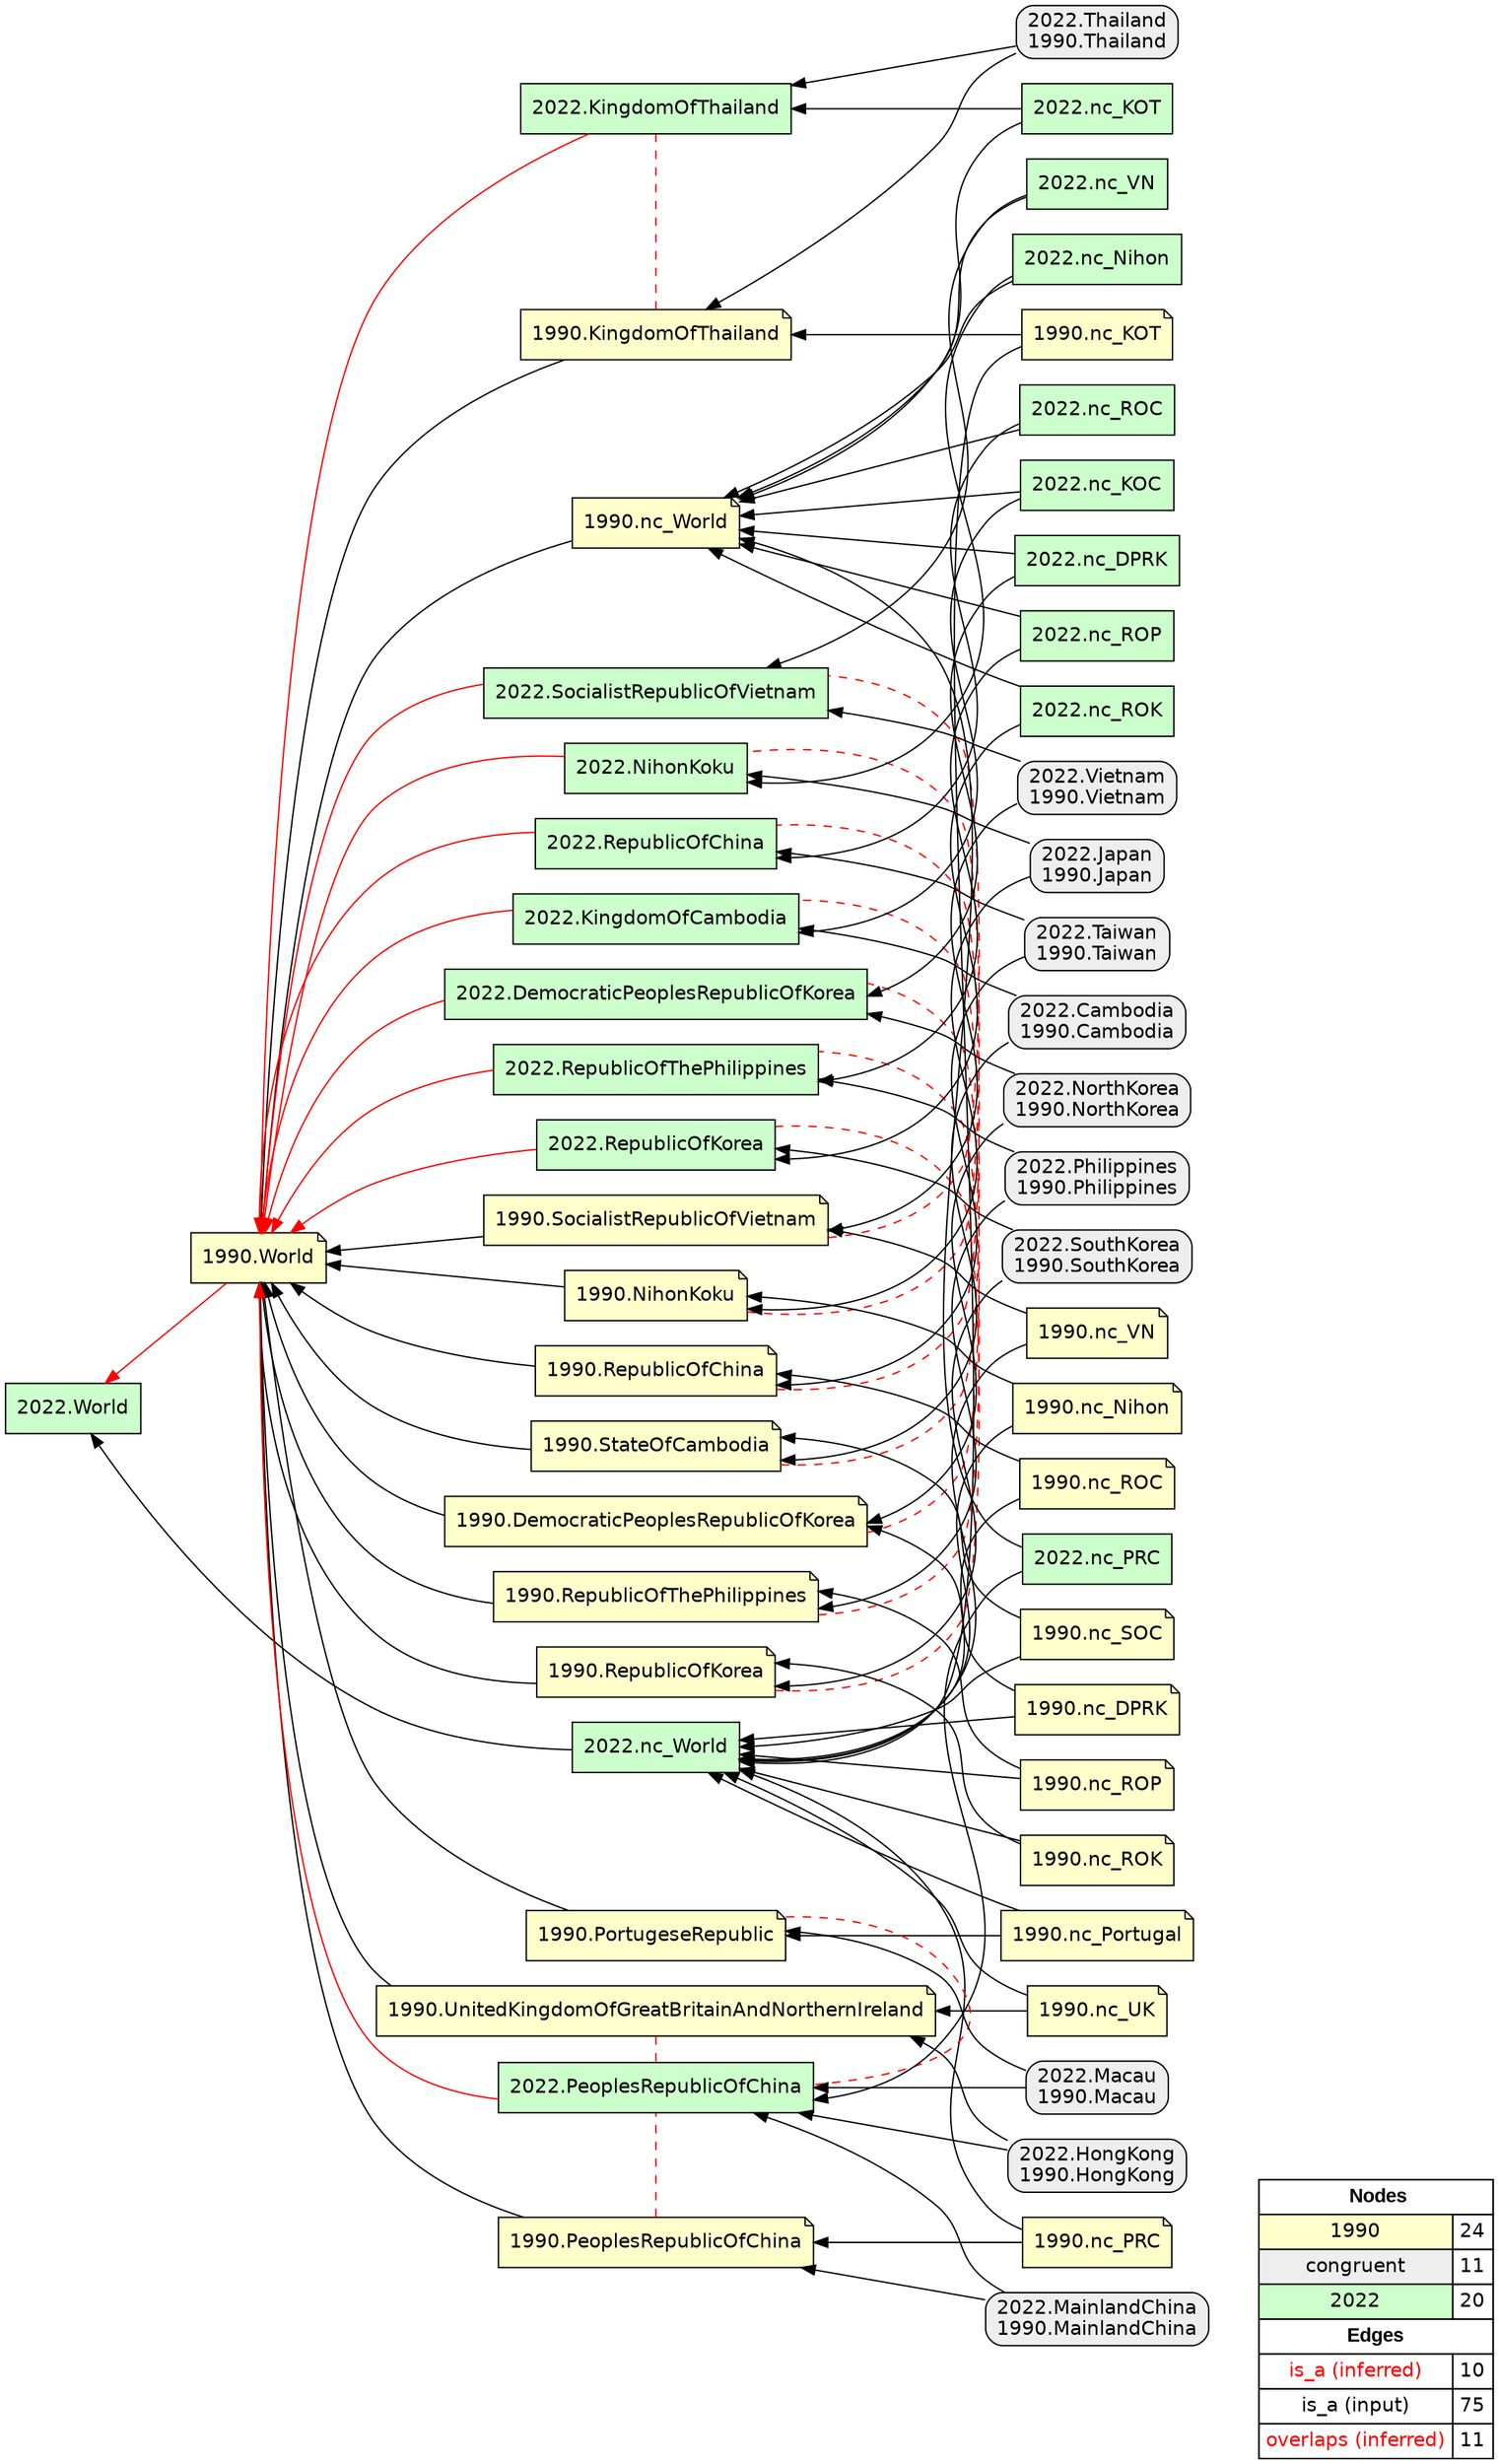 digraph{
rankdir=RL
node[shape=note style=filled fillcolor="#FFFFCC" fontname="helvetica"] 
"1990.DemocraticPeoplesRepublicOfKorea"
"1990.StateOfCambodia"
"1990.nc_KOT"
"1990.RepublicOfThePhilippines"
"1990.nc_Portugal"
"1990.UnitedKingdomOfGreatBritainAndNorthernIreland"
"1990.nc_VN"
"1990.RepublicOfKorea"
"1990.PeoplesRepublicOfChina"
"1990.NihonKoku"
"1990.nc_PRC"
"1990.nc_UK"
"1990.nc_ROC"
"1990.nc_ROK"
"1990.KingdomOfThailand"
"1990.nc_World"
"1990.World"
"1990.nc_ROP"
"1990.nc_DPRK"
"1990.RepublicOfChina"
"1990.SocialistRepublicOfVietnam"
"1990.nc_SOC"
"1990.nc_Nihon"
"1990.PortugeseRepublic"
node[shape=box style="filled,rounded" fillcolor="#EEEEEE" fontname="helvetica"] 
"2022.Japan\n1990.Japan"
"2022.MainlandChina\n1990.MainlandChina"
"2022.Macau\n1990.Macau"
"2022.SouthKorea\n1990.SouthKorea"
"2022.Thailand\n1990.Thailand"
"2022.NorthKorea\n1990.NorthKorea"
"2022.Cambodia\n1990.Cambodia"
"2022.Vietnam\n1990.Vietnam"
"2022.Philippines\n1990.Philippines"
"2022.Taiwan\n1990.Taiwan"
"2022.HongKong\n1990.HongKong"
node[shape=box style=filled fillcolor="#CCFFCC" fontname="helvetica"] 
"2022.nc_VN"
"2022.nc_World"
"2022.SocialistRepublicOfVietnam"
"2022.RepublicOfKorea"
"2022.DemocraticPeoplesRepublicOfKorea"
"2022.PeoplesRepublicOfChina"
"2022.RepublicOfChina"
"2022.RepublicOfThePhilippines"
"2022.nc_Nihon"
"2022.nc_DPRK"
"2022.NihonKoku"
"2022.World"
"2022.KingdomOfThailand"
"2022.nc_PRC"
"2022.nc_ROK"
"2022.nc_KOC"
"2022.nc_ROC"
"2022.nc_KOT"
"2022.nc_ROP"
"2022.KingdomOfCambodia"
edge[arrowhead=normal style=solid color="#FF0000" constraint=true penwidth=1]
"2022.NihonKoku" -> "1990.World"
"2022.PeoplesRepublicOfChina" -> "1990.World"
"2022.KingdomOfCambodia" -> "1990.World"
"1990.World" -> "2022.World"
"2022.DemocraticPeoplesRepublicOfKorea" -> "1990.World"
"2022.SocialistRepublicOfVietnam" -> "1990.World"
"2022.RepublicOfChina" -> "1990.World"
"2022.RepublicOfKorea" -> "1990.World"
"2022.RepublicOfThePhilippines" -> "1990.World"
"2022.KingdomOfThailand" -> "1990.World"
edge[arrowhead=normal style=solid color="#000000" constraint=true penwidth=1]
"2022.Japan\n1990.Japan" -> "1990.NihonKoku"
"2022.nc_ROC" -> "2022.RepublicOfChina"
"2022.nc_DPRK" -> "2022.DemocraticPeoplesRepublicOfKorea"
"1990.nc_ROC" -> "2022.nc_World"
"2022.nc_VN" -> "2022.SocialistRepublicOfVietnam"
"1990.SocialistRepublicOfVietnam" -> "1990.World"
"2022.nc_KOC" -> "1990.nc_World"
"1990.nc_DPRK" -> "1990.DemocraticPeoplesRepublicOfKorea"
"2022.SouthKorea\n1990.SouthKorea" -> "2022.RepublicOfKorea"
"1990.nc_KOT" -> "2022.nc_World"
"2022.Philippines\n1990.Philippines" -> "1990.RepublicOfThePhilippines"
"1990.nc_DPRK" -> "2022.nc_World"
"1990.nc_Portugal" -> "2022.nc_World"
"1990.UnitedKingdomOfGreatBritainAndNorthernIreland" -> "1990.World"
"1990.KingdomOfThailand" -> "1990.World"
"2022.nc_ROK" -> "2022.RepublicOfKorea"
"2022.nc_KOT" -> "1990.nc_World"
"1990.nc_World" -> "1990.World"
"2022.nc_Nihon" -> "2022.NihonKoku"
"2022.nc_DPRK" -> "1990.nc_World"
"2022.nc_KOT" -> "2022.KingdomOfThailand"
"2022.Taiwan\n1990.Taiwan" -> "2022.RepublicOfChina"
"2022.HongKong\n1990.HongKong" -> "1990.UnitedKingdomOfGreatBritainAndNorthernIreland"
"1990.PortugeseRepublic" -> "1990.World"
"1990.nc_VN" -> "1990.SocialistRepublicOfVietnam"
"2022.Cambodia\n1990.Cambodia" -> "2022.KingdomOfCambodia"
"1990.nc_SOC" -> "1990.StateOfCambodia"
"2022.HongKong\n1990.HongKong" -> "2022.PeoplesRepublicOfChina"
"2022.nc_ROK" -> "1990.nc_World"
"1990.DemocraticPeoplesRepublicOfKorea" -> "1990.World"
"1990.nc_UK" -> "1990.UnitedKingdomOfGreatBritainAndNorthernIreland"
"1990.nc_Portugal" -> "1990.PortugeseRepublic"
"2022.nc_Nihon" -> "1990.nc_World"
"2022.nc_VN" -> "1990.nc_World"
"2022.nc_ROP" -> "1990.nc_World"
"2022.NorthKorea\n1990.NorthKorea" -> "2022.DemocraticPeoplesRepublicOfKorea"
"1990.nc_ROC" -> "1990.RepublicOfChina"
"1990.nc_Nihon" -> "2022.nc_World"
"1990.StateOfCambodia" -> "1990.World"
"2022.nc_ROC" -> "1990.nc_World"
"2022.NorthKorea\n1990.NorthKorea" -> "1990.DemocraticPeoplesRepublicOfKorea"
"2022.Vietnam\n1990.Vietnam" -> "1990.SocialistRepublicOfVietnam"
"1990.RepublicOfThePhilippines" -> "1990.World"
"2022.Philippines\n1990.Philippines" -> "2022.RepublicOfThePhilippines"
"1990.PeoplesRepublicOfChina" -> "1990.World"
"1990.nc_ROP" -> "1990.RepublicOfThePhilippines"
"2022.nc_ROP" -> "2022.RepublicOfThePhilippines"
"1990.nc_VN" -> "2022.nc_World"
"2022.Macau\n1990.Macau" -> "1990.PortugeseRepublic"
"1990.nc_SOC" -> "2022.nc_World"
"1990.nc_ROK" -> "1990.RepublicOfKorea"
"2022.Cambodia\n1990.Cambodia" -> "1990.StateOfCambodia"
"2022.Thailand\n1990.Thailand" -> "1990.KingdomOfThailand"
"2022.nc_World" -> "2022.World"
"2022.Vietnam\n1990.Vietnam" -> "2022.SocialistRepublicOfVietnam"
"2022.MainlandChina\n1990.MainlandChina" -> "1990.PeoplesRepublicOfChina"
"1990.nc_ROP" -> "2022.nc_World"
"1990.NihonKoku" -> "1990.World"
"1990.nc_UK" -> "2022.nc_World"
"2022.Thailand\n1990.Thailand" -> "2022.KingdomOfThailand"
"2022.MainlandChina\n1990.MainlandChina" -> "2022.PeoplesRepublicOfChina"
"1990.RepublicOfKorea" -> "1990.World"
"2022.nc_PRC" -> "1990.nc_World"
"1990.nc_KOT" -> "1990.KingdomOfThailand"
"2022.Macau\n1990.Macau" -> "2022.PeoplesRepublicOfChina"
"2022.Japan\n1990.Japan" -> "2022.NihonKoku"
"1990.nc_PRC" -> "1990.PeoplesRepublicOfChina"
"1990.nc_Nihon" -> "1990.NihonKoku"
"1990.nc_ROK" -> "2022.nc_World"
"2022.nc_KOC" -> "2022.KingdomOfCambodia"
"1990.RepublicOfChina" -> "1990.World"
"2022.Taiwan\n1990.Taiwan" -> "1990.RepublicOfChina"
"2022.SouthKorea\n1990.SouthKorea" -> "1990.RepublicOfKorea"
"2022.nc_PRC" -> "2022.PeoplesRepublicOfChina"
"1990.nc_PRC" -> "2022.nc_World"
edge[arrowhead=normal style=dotted color="#000000" constraint=true penwidth=1]
edge[arrowhead=none style=dashed color="#FF0000" constraint=false penwidth=1]
"1990.NihonKoku" -> "2022.NihonKoku"
"1990.StateOfCambodia" -> "2022.KingdomOfCambodia"
"1990.PortugeseRepublic" -> "2022.PeoplesRepublicOfChina"
"1990.DemocraticPeoplesRepublicOfKorea" -> "2022.DemocraticPeoplesRepublicOfKorea"
"1990.RepublicOfChina" -> "2022.RepublicOfChina"
"1990.SocialistRepublicOfVietnam" -> "2022.SocialistRepublicOfVietnam"
"1990.PeoplesRepublicOfChina" -> "2022.PeoplesRepublicOfChina"
"1990.RepublicOfKorea" -> "2022.RepublicOfKorea"
"1990.KingdomOfThailand" -> "2022.KingdomOfThailand"
"1990.UnitedKingdomOfGreatBritainAndNorthernIreland" -> "2022.PeoplesRepublicOfChina"
"1990.RepublicOfThePhilippines" -> "2022.RepublicOfThePhilippines"
node[shape=box] 
{rank=source Legend [fillcolor= white margin=0 label=< 
 <TABLE BORDER="0" CELLBORDER="1" CELLSPACING="0" CELLPADDING="4"> 
<TR> <TD COLSPAN="2"><font face="Arial Black"> Nodes</font></TD> </TR> 
<TR> 
 <TD bgcolor="#FFFFCC" fontname="helvetica">1990</TD> 
 <TD>24</TD> 
 </TR> 
<TR> 
 <TD bgcolor="#EEEEEE" fontname="helvetica">congruent</TD> 
 <TD>11</TD> 
 </TR> 
<TR> 
 <TD bgcolor="#CCFFCC" fontname="helvetica">2022</TD> 
 <TD>20</TD> 
 </TR> 
<TR> <TD COLSPAN="2"><font face = "Arial Black"> Edges </font></TD> </TR> 
<TR> 
 <TD><font color ="#FF0000">is_a (inferred)</font></TD><TD>10</TD>
</TR>
<TR> 
 <TD><font color ="#000000">is_a (input)</font></TD><TD>75</TD>
</TR>
<TR> 
 <TD><font color ="#FF0000">overlaps (inferred)</font></TD><TD>11</TD>
</TR>
</TABLE> 
 >] } 
}
